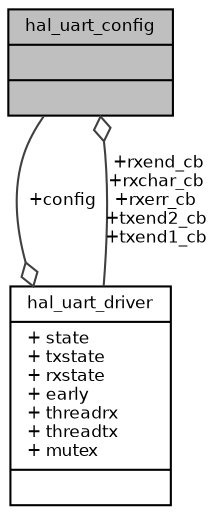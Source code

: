 digraph "hal_uart_config"
{
  bgcolor="transparent";
  edge [fontname="Helvetica",fontsize="8",labelfontname="Helvetica",labelfontsize="8"];
  node [fontname="Helvetica",fontsize="8",shape=record];
  Node1 [label="{hal_uart_config\n||}",height=0.2,width=0.4,color="black", fillcolor="grey75", style="filled", fontcolor="black"];
  Node2 -> Node1 [color="grey25",fontsize="8",style="solid",label=" +rxend_cb\n+rxchar_cb\n+rxerr_cb\n+txend2_cb\n+txend1_cb" ,arrowhead="odiamond",fontname="Helvetica"];
  Node2 [label="{hal_uart_driver\n|+ state\l+ txstate\l+ rxstate\l+ early\l+ threadrx\l+ threadtx\l+ mutex\l|}",height=0.2,width=0.4,color="black",URL="$structhal__uart__driver.html",tooltip="Structure representing an UART driver. "];
  Node1 -> Node2 [color="grey25",fontsize="8",style="solid",label=" +config" ,arrowhead="odiamond",fontname="Helvetica"];
}
